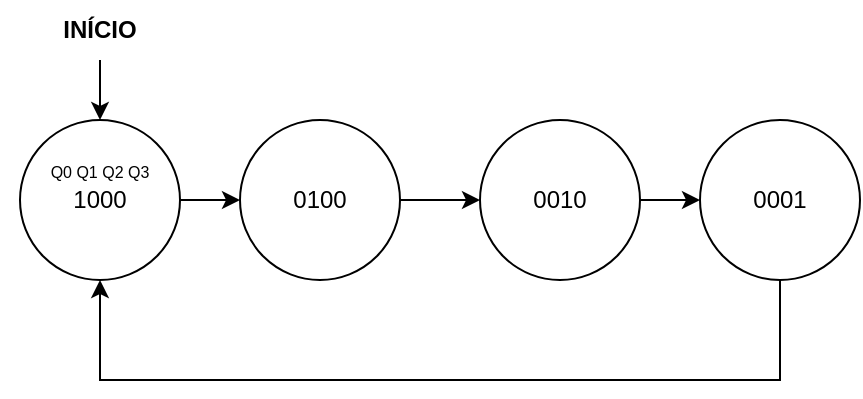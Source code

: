 <mxfile version="24.4.4" type="device">
  <diagram name="Page-1" id="XOBVImuaWDU4zp4l633V">
    <mxGraphModel dx="1434" dy="778" grid="1" gridSize="10" guides="1" tooltips="1" connect="1" arrows="1" fold="1" page="1" pageScale="1" pageWidth="850" pageHeight="1100" math="0" shadow="0">
      <root>
        <mxCell id="0" />
        <mxCell id="1" parent="0" />
        <mxCell id="VIqwSLlXx-D6UN_931Ra-8" style="edgeStyle=orthogonalEdgeStyle;rounded=0;orthogonalLoop=1;jettySize=auto;html=1;entryX=0;entryY=0.5;entryDx=0;entryDy=0;" edge="1" parent="1" source="VIqwSLlXx-D6UN_931Ra-1" target="VIqwSLlXx-D6UN_931Ra-5">
          <mxGeometry relative="1" as="geometry" />
        </mxCell>
        <mxCell id="VIqwSLlXx-D6UN_931Ra-1" value="1000" style="ellipse;whiteSpace=wrap;html=1;aspect=fixed;" vertex="1" parent="1">
          <mxGeometry x="180" y="230" width="80" height="80" as="geometry" />
        </mxCell>
        <mxCell id="VIqwSLlXx-D6UN_931Ra-9" style="edgeStyle=orthogonalEdgeStyle;rounded=0;orthogonalLoop=1;jettySize=auto;html=1;entryX=0;entryY=0.5;entryDx=0;entryDy=0;" edge="1" parent="1" source="VIqwSLlXx-D6UN_931Ra-5" target="VIqwSLlXx-D6UN_931Ra-6">
          <mxGeometry relative="1" as="geometry" />
        </mxCell>
        <mxCell id="VIqwSLlXx-D6UN_931Ra-5" value="0100" style="ellipse;whiteSpace=wrap;html=1;aspect=fixed;" vertex="1" parent="1">
          <mxGeometry x="290" y="230" width="80" height="80" as="geometry" />
        </mxCell>
        <mxCell id="VIqwSLlXx-D6UN_931Ra-10" style="edgeStyle=orthogonalEdgeStyle;rounded=0;orthogonalLoop=1;jettySize=auto;html=1;entryX=0;entryY=0.5;entryDx=0;entryDy=0;" edge="1" parent="1" source="VIqwSLlXx-D6UN_931Ra-6" target="VIqwSLlXx-D6UN_931Ra-7">
          <mxGeometry relative="1" as="geometry" />
        </mxCell>
        <mxCell id="VIqwSLlXx-D6UN_931Ra-6" value="0010" style="ellipse;whiteSpace=wrap;html=1;aspect=fixed;" vertex="1" parent="1">
          <mxGeometry x="410" y="230" width="80" height="80" as="geometry" />
        </mxCell>
        <mxCell id="VIqwSLlXx-D6UN_931Ra-13" style="edgeStyle=orthogonalEdgeStyle;rounded=0;orthogonalLoop=1;jettySize=auto;html=1;entryX=0.5;entryY=1;entryDx=0;entryDy=0;" edge="1" parent="1" source="VIqwSLlXx-D6UN_931Ra-7" target="VIqwSLlXx-D6UN_931Ra-1">
          <mxGeometry relative="1" as="geometry">
            <mxPoint x="220" y="360" as="targetPoint" />
            <Array as="points">
              <mxPoint x="560" y="360" />
              <mxPoint x="220" y="360" />
            </Array>
          </mxGeometry>
        </mxCell>
        <mxCell id="VIqwSLlXx-D6UN_931Ra-7" value="0001" style="ellipse;whiteSpace=wrap;html=1;aspect=fixed;" vertex="1" parent="1">
          <mxGeometry x="520" y="230" width="80" height="80" as="geometry" />
        </mxCell>
        <mxCell id="VIqwSLlXx-D6UN_931Ra-12" style="edgeStyle=orthogonalEdgeStyle;rounded=0;orthogonalLoop=1;jettySize=auto;html=1;" edge="1" parent="1" source="VIqwSLlXx-D6UN_931Ra-11" target="VIqwSLlXx-D6UN_931Ra-1">
          <mxGeometry relative="1" as="geometry" />
        </mxCell>
        <mxCell id="VIqwSLlXx-D6UN_931Ra-11" value="&lt;b&gt;INÍCIO&lt;/b&gt;" style="text;html=1;align=center;verticalAlign=middle;whiteSpace=wrap;rounded=0;" vertex="1" parent="1">
          <mxGeometry x="190" y="170" width="60" height="30" as="geometry" />
        </mxCell>
        <mxCell id="VIqwSLlXx-D6UN_931Ra-14" value="&lt;font style=&quot;font-size: 8px;&quot;&gt;Q0 Q1 Q2 Q3&lt;/font&gt;" style="text;html=1;align=center;verticalAlign=middle;whiteSpace=wrap;rounded=0;" vertex="1" parent="1">
          <mxGeometry x="170" y="240" width="100" height="30" as="geometry" />
        </mxCell>
      </root>
    </mxGraphModel>
  </diagram>
</mxfile>
